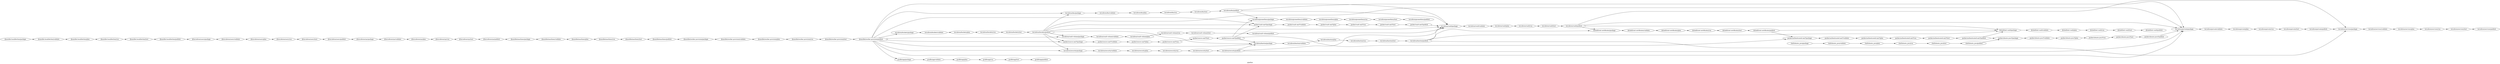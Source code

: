 digraph "G" {
label="pipeline";
rankdir=LR;
"packer/source-ami*/package";
"packer/source-ami*/validate";
"packer/source-ami*/plan";
"packer/source-ami*/run";
"packer/source-ami*/test";
"packer/source-ami*/publish";
"terraform/bastion/package";
"terraform/bastion/validate";
"terraform/bastion/plan";
"terraform/bastion/run";
"terraform/bastion/test";
"terraform/bastion/publish";
"packer/vault-ami*/package";
"packer/vault-ami*/validate";
"packer/vault-ami*/plan";
"packer/vault-ami*/run";
"packer/vault-ami*/test";
"packer/vault-ami*/publish";
"@ansible/worker-provision/package";
"@ansible/worker-provision/validate";
"@ansible/worker-provision/plan";
"@ansible/worker-provision/run";
"@ansible/worker-provision/test";
"@ansible/worker-provision/publish";
"gradle/app/package";
"gradle/app/validate";
"gradle/app/plan";
"gradle/app/run";
"gradle/app/test";
"gradle/app/publish";
"terraform/buckets/package";
"terraform/buckets/validate";
"terraform/buckets/plan";
"terraform/buckets/run";
"terraform/buckets/test";
"terraform/buckets/publish";
"terraform/vault/package";
"terraform/vault/validate";
"terraform/vault/plan";
"terraform/vault/run";
"terraform/vault/test";
"terraform/vault/publish";
"terraform/dns/package";
"terraform/dns/validate";
"terraform/dns/plan";
"terraform/dns/run";
"terraform/dns/test";
"terraform/dns/publish";
"terraform/vault-volume/package";
"terraform/vault-volume/validate";
"terraform/vault-volume/plan";
"terraform/vault-volume/run";
"terraform/vault-volume/test";
"terraform/vault-volume/publish";
"terraform/security/package";
"terraform/security/validate";
"terraform/security/plan";
"terraform/security/run";
"terraform/security/test";
"terraform/security/publish";
"terraform/private/package";
"terraform/private/validate";
"terraform/private/plan";
"terraform/private/run";
"terraform/private/test";
"terraform/private/publish";
"@terraform/vpc/package";
"@terraform/vpc/validate";
"@terraform/vpc/plan";
"@terraform/vpc/run";
"@terraform/vpc/test";
"@terraform/vpc/publish";
"@ansible/machines/package";
"@ansible/machines/validate";
"@ansible/machines/plan";
"@ansible/machines/run";
"@ansible/machines/test";
"@ansible/machines/publish";
"terraform/services/package";
"terraform/services/validate";
"terraform/services/plan";
"terraform/services/run";
"terraform/services/test";
"terraform/services/publish";
"chef/ubuntu_java/package";
"chef/ubuntu_java/validate";
"chef/ubuntu_java/plan";
"chef/ubuntu_java/run";
"chef/ubuntu_java/test";
"chef/ubuntu_java/publish";
"packer/ubuntu-java*/package";
"packer/ubuntu-java*/validate";
"packer/ubuntu-java*/plan";
"packer/ubuntu-java*/run";
"packer/ubuntu-java*/test";
"packer/ubuntu-java*/publish";
"@ansible-local/devbox/package";
"@ansible-local/devbox/validate";
"@ansible-local/devbox/plan";
"@ansible-local/devbox/run";
"@ansible-local/devbox/test";
"@ansible-local/devbox/publish";
"@terraform/users/package";
"@terraform/users/validate";
"@terraform/users/plan";
"@terraform/users/run";
"@terraform/users/test";
"@terraform/users/publish";
"@shell/root-certificates/package";
"@shell/root-certificates/validate";
"@shell/root-certificates/plan";
"@shell/root-certificates/run";
"@shell/root-certificates/test";
"@shell/root-certificates/publish";
"@shell/init-vault/package";
"@shell/init-vault/validate";
"@shell/init-vault/plan";
"@shell/init-vault/run";
"@shell/init-vault/test";
"@shell/init-vault/publish";
"packer/authenticated-ami*/package";
"packer/authenticated-ami*/validate";
"packer/authenticated-ami*/plan";
"packer/authenticated-ami*/run";
"packer/authenticated-ami*/test";
"packer/authenticated-ami*/publish";
"terraform/prometheus/package";
"terraform/prometheus/validate";
"terraform/prometheus/plan";
"terraform/prometheus/run";
"terraform/prometheus/test";
"terraform/prometheus/publish";
"packer/source-ami*/package" -> "packer/source-ami*/validate"  [key=0];
"packer/source-ami*/validate" -> "packer/source-ami*/plan"  [key=0];
"packer/source-ami*/plan" -> "packer/source-ami*/run"  [key=0];
"packer/source-ami*/run" -> "packer/source-ami*/test"  [key=0];
"packer/source-ami*/test" -> "packer/source-ami*/publish"  [key=0];
"packer/source-ami*/publish" -> "terraform/bastion/package"  [key=0];
"packer/source-ami*/publish" -> "packer/vault-ami*/package"  [key=0];
"packer/source-ami*/publish" -> "packer/authenticated-ami*/package"  [key=0];
"packer/source-ami*/publish" -> "terraform/prometheus/package"  [key=0];
"terraform/bastion/package" -> "terraform/bastion/validate"  [key=0];
"terraform/bastion/validate" -> "terraform/bastion/plan"  [key=0];
"terraform/bastion/plan" -> "terraform/bastion/run"  [key=0];
"terraform/bastion/run" -> "terraform/bastion/test"  [key=0];
"terraform/bastion/test" -> "terraform/bastion/publish"  [key=0];
"terraform/bastion/publish" -> "terraform/vault/package"  [key=0];
"terraform/bastion/publish" -> "terraform/services/package"  [key=0];
"terraform/bastion/publish" -> "@shell/root-certificates/package"  [key=0];
"terraform/bastion/publish" -> "@shell/init-vault/package"  [key=0];
"packer/vault-ami*/package" -> "packer/vault-ami*/validate"  [key=0];
"packer/vault-ami*/validate" -> "packer/vault-ami*/plan"  [key=0];
"packer/vault-ami*/plan" -> "packer/vault-ami*/run"  [key=0];
"packer/vault-ami*/run" -> "packer/vault-ami*/test"  [key=0];
"packer/vault-ami*/test" -> "packer/vault-ami*/publish"  [key=0];
"packer/vault-ami*/publish" -> "terraform/vault/package"  [key=0];
"@ansible/worker-provision/package" -> "@ansible/worker-provision/validate"  [key=0];
"@ansible/worker-provision/validate" -> "@ansible/worker-provision/plan"  [key=0];
"@ansible/worker-provision/plan" -> "@ansible/worker-provision/run"  [key=0];
"@ansible/worker-provision/run" -> "@ansible/worker-provision/test"  [key=0];
"@ansible/worker-provision/test" -> "@ansible/worker-provision/publish"  [key=0];
"@ansible/worker-provision/publish" -> "packer/source-ami*/package"  [key=0];
"@ansible/worker-provision/publish" -> "terraform/bastion/package"  [key=0];
"@ansible/worker-provision/publish" -> "packer/vault-ami*/package"  [key=0];
"@ansible/worker-provision/publish" -> "gradle/app/package"  [key=0];
"@ansible/worker-provision/publish" -> "terraform/buckets/package"  [key=0];
"@ansible/worker-provision/publish" -> "terraform/vault/package"  [key=0];
"@ansible/worker-provision/publish" -> "terraform/dns/package"  [key=0];
"@ansible/worker-provision/publish" -> "terraform/vault-volume/package"  [key=0];
"@ansible/worker-provision/publish" -> "terraform/security/package"  [key=0];
"@ansible/worker-provision/publish" -> "terraform/private/package"  [key=0];
"gradle/app/package" -> "gradle/app/validate"  [key=0];
"gradle/app/validate" -> "gradle/app/plan"  [key=0];
"gradle/app/plan" -> "gradle/app/run"  [key=0];
"gradle/app/run" -> "gradle/app/test"  [key=0];
"gradle/app/test" -> "gradle/app/publish"  [key=0];
"terraform/buckets/package" -> "terraform/buckets/validate"  [key=0];
"terraform/buckets/validate" -> "terraform/buckets/plan"  [key=0];
"terraform/buckets/plan" -> "terraform/buckets/run"  [key=0];
"terraform/buckets/run" -> "terraform/buckets/test"  [key=0];
"terraform/buckets/test" -> "terraform/buckets/publish"  [key=0];
"terraform/buckets/publish" -> "packer/source-ami*/package"  [key=0];
"terraform/buckets/publish" -> "terraform/bastion/package"  [key=0];
"terraform/buckets/publish" -> "packer/vault-ami*/package"  [key=0];
"terraform/buckets/publish" -> "terraform/vault/package"  [key=0];
"terraform/buckets/publish" -> "terraform/dns/package"  [key=0];
"terraform/buckets/publish" -> "terraform/vault-volume/package"  [key=0];
"terraform/buckets/publish" -> "terraform/security/package"  [key=0];
"terraform/buckets/publish" -> "terraform/private/package"  [key=0];
"terraform/vault/package" -> "terraform/vault/validate"  [key=0];
"terraform/vault/validate" -> "terraform/vault/plan"  [key=0];
"terraform/vault/plan" -> "terraform/vault/run"  [key=0];
"terraform/vault/run" -> "terraform/vault/test"  [key=0];
"terraform/vault/test" -> "terraform/vault/publish"  [key=0];
"terraform/vault/publish" -> "terraform/private/package"  [key=0];
"terraform/vault/publish" -> "terraform/services/package"  [key=0];
"terraform/vault/publish" -> "@shell/root-certificates/package"  [key=0];
"terraform/vault/publish" -> "@shell/init-vault/package"  [key=0];
"terraform/dns/package" -> "terraform/dns/validate"  [key=0];
"terraform/dns/validate" -> "terraform/dns/plan"  [key=0];
"terraform/dns/plan" -> "terraform/dns/run"  [key=0];
"terraform/dns/run" -> "terraform/dns/test"  [key=0];
"terraform/dns/test" -> "terraform/dns/publish"  [key=0];
"terraform/dns/publish" -> "terraform/vault/package"  [key=0];
"terraform/dns/publish" -> "terraform/private/package"  [key=0];
"terraform/dns/publish" -> "terraform/prometheus/package"  [key=0];
"terraform/vault-volume/package" -> "terraform/vault-volume/validate"  [key=0];
"terraform/vault-volume/validate" -> "terraform/vault-volume/plan"  [key=0];
"terraform/vault-volume/plan" -> "terraform/vault-volume/run"  [key=0];
"terraform/vault-volume/run" -> "terraform/vault-volume/test"  [key=0];
"terraform/vault-volume/test" -> "terraform/vault-volume/publish"  [key=0];
"terraform/vault-volume/publish" -> "terraform/vault/package"  [key=0];
"terraform/security/package" -> "terraform/security/validate"  [key=0];
"terraform/security/validate" -> "terraform/security/plan"  [key=0];
"terraform/security/plan" -> "terraform/security/run"  [key=0];
"terraform/security/run" -> "terraform/security/test"  [key=0];
"terraform/security/test" -> "terraform/security/publish"  [key=0];
"terraform/security/publish" -> "terraform/bastion/package"  [key=0];
"terraform/security/publish" -> "terraform/vault/package"  [key=0];
"terraform/security/publish" -> "terraform/private/package"  [key=0];
"terraform/private/package" -> "terraform/private/validate"  [key=0];
"terraform/private/validate" -> "terraform/private/plan"  [key=0];
"terraform/private/plan" -> "terraform/private/run"  [key=0];
"terraform/private/run" -> "terraform/private/test"  [key=0];
"terraform/private/test" -> "terraform/private/publish"  [key=0];
"terraform/private/publish" -> "terraform/services/package"  [key=0];
"@terraform/vpc/package" -> "@terraform/vpc/validate"  [key=0];
"@terraform/vpc/validate" -> "@terraform/vpc/plan"  [key=0];
"@terraform/vpc/plan" -> "@terraform/vpc/run"  [key=0];
"@terraform/vpc/run" -> "@terraform/vpc/test"  [key=0];
"@terraform/vpc/test" -> "@terraform/vpc/publish"  [key=0];
"@terraform/vpc/publish" -> "@ansible/machines/package"  [key=0];
"@ansible/machines/package" -> "@ansible/machines/validate"  [key=0];
"@ansible/machines/validate" -> "@ansible/machines/plan"  [key=0];
"@ansible/machines/plan" -> "@ansible/machines/run"  [key=0];
"@ansible/machines/run" -> "@ansible/machines/test"  [key=0];
"@ansible/machines/test" -> "@ansible/machines/publish"  [key=0];
"@ansible/machines/publish" -> "@ansible/worker-provision/package"  [key=0];
"terraform/services/package" -> "terraform/services/validate"  [key=0];
"terraform/services/validate" -> "terraform/services/plan"  [key=0];
"terraform/services/plan" -> "terraform/services/run"  [key=0];
"terraform/services/run" -> "terraform/services/test"  [key=0];
"terraform/services/test" -> "terraform/services/publish"  [key=0];
"chef/ubuntu_java/package" -> "chef/ubuntu_java/validate"  [key=0];
"chef/ubuntu_java/validate" -> "chef/ubuntu_java/plan"  [key=0];
"chef/ubuntu_java/plan" -> "chef/ubuntu_java/run"  [key=0];
"chef/ubuntu_java/run" -> "chef/ubuntu_java/test"  [key=0];
"chef/ubuntu_java/test" -> "chef/ubuntu_java/publish"  [key=0];
"chef/ubuntu_java/publish" -> "packer/ubuntu-java*/package"  [key=0];
"packer/ubuntu-java*/package" -> "packer/ubuntu-java*/validate"  [key=0];
"packer/ubuntu-java*/validate" -> "packer/ubuntu-java*/plan"  [key=0];
"packer/ubuntu-java*/plan" -> "packer/ubuntu-java*/run"  [key=0];
"packer/ubuntu-java*/run" -> "packer/ubuntu-java*/test"  [key=0];
"packer/ubuntu-java*/test" -> "packer/ubuntu-java*/publish"  [key=0];
"packer/ubuntu-java*/publish" -> "terraform/private/package"  [key=0];
"@ansible-local/devbox/package" -> "@ansible-local/devbox/validate"  [key=0];
"@ansible-local/devbox/validate" -> "@ansible-local/devbox/plan"  [key=0];
"@ansible-local/devbox/plan" -> "@ansible-local/devbox/run"  [key=0];
"@ansible-local/devbox/run" -> "@ansible-local/devbox/test"  [key=0];
"@ansible-local/devbox/test" -> "@ansible-local/devbox/publish"  [key=0];
"@ansible-local/devbox/publish" -> "@terraform/users/package"  [key=0];
"@terraform/users/package" -> "@terraform/users/validate"  [key=0];
"@terraform/users/validate" -> "@terraform/users/plan"  [key=0];
"@terraform/users/plan" -> "@terraform/users/run"  [key=0];
"@terraform/users/run" -> "@terraform/users/test"  [key=0];
"@terraform/users/test" -> "@terraform/users/publish"  [key=0];
"@terraform/users/publish" -> "@terraform/vpc/package"  [key=0];
"@shell/root-certificates/package" -> "@shell/root-certificates/validate"  [key=0];
"@shell/root-certificates/validate" -> "@shell/root-certificates/plan"  [key=0];
"@shell/root-certificates/plan" -> "@shell/root-certificates/run"  [key=0];
"@shell/root-certificates/run" -> "@shell/root-certificates/test"  [key=0];
"@shell/root-certificates/test" -> "@shell/root-certificates/publish"  [key=0];
"@shell/root-certificates/publish" -> "@shell/init-vault/package"  [key=0];
"@shell/root-certificates/publish" -> "packer/authenticated-ami*/package"  [key=0];
"@shell/init-vault/package" -> "@shell/init-vault/validate"  [key=0];
"@shell/init-vault/validate" -> "@shell/init-vault/plan"  [key=0];
"@shell/init-vault/plan" -> "@shell/init-vault/run"  [key=0];
"@shell/init-vault/run" -> "@shell/init-vault/test"  [key=0];
"@shell/init-vault/test" -> "@shell/init-vault/publish"  [key=0];
"packer/authenticated-ami*/package" -> "packer/authenticated-ami*/validate"  [key=0];
"packer/authenticated-ami*/validate" -> "packer/authenticated-ami*/plan"  [key=0];
"packer/authenticated-ami*/plan" -> "packer/authenticated-ami*/run"  [key=0];
"packer/authenticated-ami*/run" -> "packer/authenticated-ami*/test"  [key=0];
"packer/authenticated-ami*/test" -> "packer/authenticated-ami*/publish"  [key=0];
"packer/authenticated-ami*/publish" -> "packer/ubuntu-java*/package"  [key=0];
"packer/authenticated-ami*/publish" -> "@shell/init-vault/package"  [key=0];
"terraform/prometheus/package" -> "terraform/prometheus/validate"  [key=0];
"terraform/prometheus/validate" -> "terraform/prometheus/plan"  [key=0];
"terraform/prometheus/plan" -> "terraform/prometheus/run"  [key=0];
"terraform/prometheus/run" -> "terraform/prometheus/test"  [key=0];
"terraform/prometheus/test" -> "terraform/prometheus/publish"  [key=0];
}
